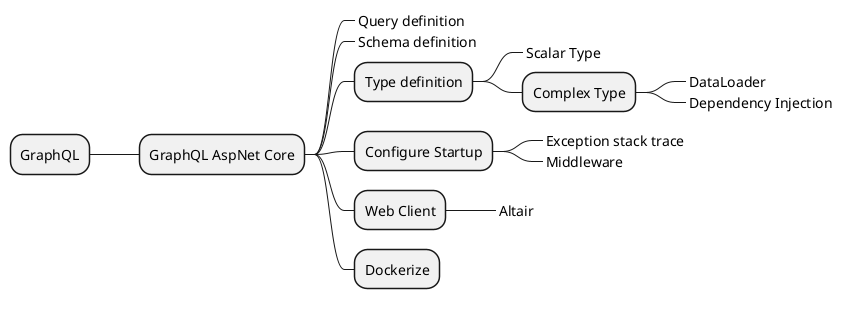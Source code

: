 @startmindmap
* GraphQL

** GraphQL AspNet Core

***_ Query definition 
***_ Schema definition

*** Type definition

****_ Scalar Type
**** Complex Type
*****_ DataLoader
*****_ Dependency Injection

*** Configure Startup

****_ Exception stack trace
****_ Middleware

*** Web Client

****_ Altair

*** Dockerize
@endmindmap